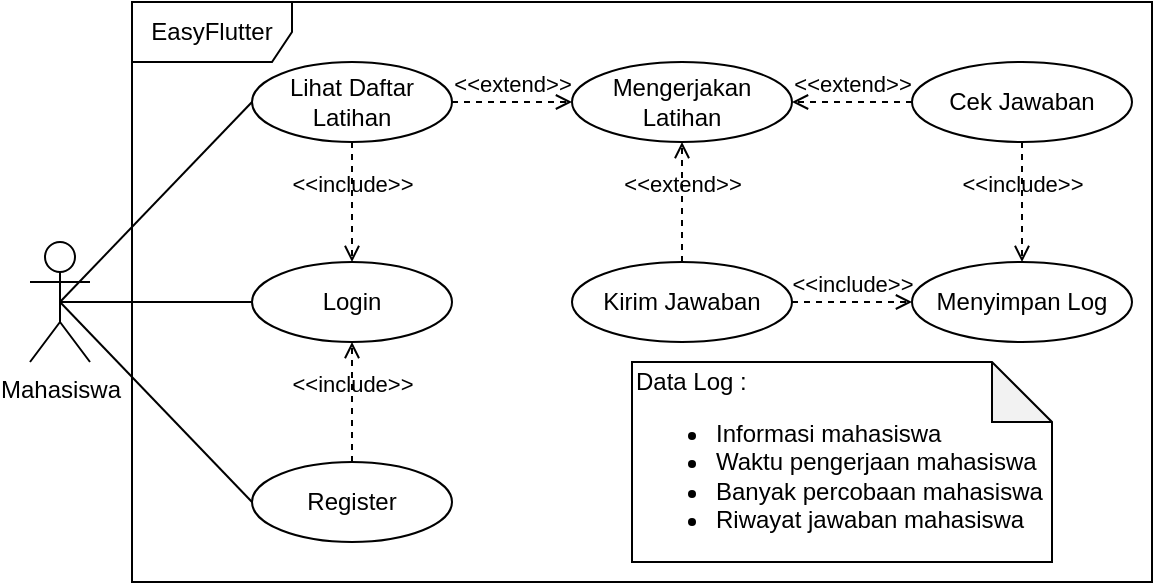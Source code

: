 <mxfile version="17.4.6" type="onedrive" pages="5"><diagram id="eMpJR7vqgDjGvsvNuwWn" name="use-case"><mxGraphModel grid="1" page="1" gridSize="10" guides="1" tooltips="1" connect="1" arrows="1" fold="1" pageScale="1" pageWidth="827" pageHeight="1169" math="0" shadow="0"><root><mxCell id="0"/><mxCell id="1" parent="0"/><mxCell id="1RD-675jcs30CNcvxdpT-27" value="Mahasiswa" style="shape=umlActor;verticalLabelPosition=bottom;verticalAlign=top;html=1;outlineConnect=0;" vertex="1" parent="1"><mxGeometry x="399" y="400" width="30" height="60" as="geometry"/></mxCell><mxCell id="1RD-675jcs30CNcvxdpT-28" value="EasyFlutter" style="shape=umlFrame;whiteSpace=wrap;html=1;width=80;height=30;" vertex="1" parent="1"><mxGeometry x="450" y="280" width="510" height="290" as="geometry"/></mxCell><mxCell id="1RD-675jcs30CNcvxdpT-31" value="Lihat Daftar Latihan" style="ellipse;whiteSpace=wrap;html=1;" vertex="1" parent="1"><mxGeometry x="510" y="310" width="100" height="40" as="geometry"/></mxCell><mxCell id="1RD-675jcs30CNcvxdpT-33" value="Mengerjakan Latihan" style="ellipse;whiteSpace=wrap;html=1;" vertex="1" parent="1"><mxGeometry x="670" y="310" width="110" height="40" as="geometry"/></mxCell><mxCell id="1RD-675jcs30CNcvxdpT-35" value="Login" style="ellipse;whiteSpace=wrap;html=1;" vertex="1" parent="1"><mxGeometry x="510" y="410" width="100" height="40" as="geometry"/></mxCell><mxCell id="1RD-675jcs30CNcvxdpT-36" value="Register" style="ellipse;whiteSpace=wrap;html=1;" vertex="1" parent="1"><mxGeometry x="510" y="510" width="100" height="40" as="geometry"/></mxCell><mxCell id="1RD-675jcs30CNcvxdpT-37" value="Cek Jawaban" style="ellipse;whiteSpace=wrap;html=1;" vertex="1" parent="1"><mxGeometry x="840" y="310" width="110" height="40" as="geometry"/></mxCell><mxCell id="1RD-675jcs30CNcvxdpT-38" value="Kirim Jawaban" style="ellipse;whiteSpace=wrap;html=1;" vertex="1" parent="1"><mxGeometry x="670" y="410" width="110" height="40" as="geometry"/></mxCell><mxCell id="1RD-675jcs30CNcvxdpT-39" value="Menyimpan Log" style="ellipse;whiteSpace=wrap;html=1;" vertex="1" parent="1"><mxGeometry x="840" y="410" width="110" height="40" as="geometry"/></mxCell><mxCell id="1RD-675jcs30CNcvxdpT-40" value="" style="endArrow=none;html=1;rounded=0;exitX=0.5;exitY=0.5;exitDx=0;exitDy=0;exitPerimeter=0;entryX=0;entryY=0.5;entryDx=0;entryDy=0;" edge="1" parent="1" source="1RD-675jcs30CNcvxdpT-27" target="1RD-675jcs30CNcvxdpT-31"><mxGeometry width="50" height="50" relative="1" as="geometry"><mxPoint x="670" y="480" as="sourcePoint"/><mxPoint x="720" y="430" as="targetPoint"/></mxGeometry></mxCell><mxCell id="1RD-675jcs30CNcvxdpT-41" value="" style="endArrow=none;html=1;rounded=0;exitX=0.5;exitY=0.5;exitDx=0;exitDy=0;exitPerimeter=0;entryX=0;entryY=0.5;entryDx=0;entryDy=0;" edge="1" parent="1" source="1RD-675jcs30CNcvxdpT-27" target="1RD-675jcs30CNcvxdpT-36"><mxGeometry width="50" height="50" relative="1" as="geometry"><mxPoint x="670" y="480" as="sourcePoint"/><mxPoint x="720" y="430" as="targetPoint"/></mxGeometry></mxCell><mxCell id="1RD-675jcs30CNcvxdpT-42" value="&amp;lt;&amp;lt;include&amp;gt;&amp;gt;" style="html=1;verticalAlign=bottom;labelBackgroundColor=none;endArrow=open;endFill=0;dashed=1;rounded=0;exitX=0.5;exitY=1;exitDx=0;exitDy=0;entryX=0.5;entryY=0;entryDx=0;entryDy=0;" edge="1" parent="1" source="1RD-675jcs30CNcvxdpT-31" target="1RD-675jcs30CNcvxdpT-35"><mxGeometry width="160" relative="1" as="geometry"><mxPoint x="610" y="460" as="sourcePoint"/><mxPoint x="770" y="460" as="targetPoint"/></mxGeometry></mxCell><mxCell id="1RD-675jcs30CNcvxdpT-43" value="&amp;lt;&amp;lt;include&amp;gt;&amp;gt;" style="html=1;verticalAlign=bottom;labelBackgroundColor=none;endArrow=open;endFill=0;dashed=1;rounded=0;exitX=0.5;exitY=0;exitDx=0;exitDy=0;entryX=0.5;entryY=1;entryDx=0;entryDy=0;" edge="1" parent="1" source="1RD-675jcs30CNcvxdpT-36" target="1RD-675jcs30CNcvxdpT-35"><mxGeometry width="160" relative="1" as="geometry"><mxPoint x="610" y="460" as="sourcePoint"/><mxPoint x="770" y="460" as="targetPoint"/></mxGeometry></mxCell><mxCell id="1RD-675jcs30CNcvxdpT-44" value="&amp;lt;&amp;lt;extend&amp;gt;&amp;gt;" style="html=1;verticalAlign=bottom;labelBackgroundColor=none;endArrow=open;endFill=0;dashed=1;rounded=0;exitX=1;exitY=0.5;exitDx=0;exitDy=0;entryX=0;entryY=0.5;entryDx=0;entryDy=0;" edge="1" parent="1" source="1RD-675jcs30CNcvxdpT-31" target="1RD-675jcs30CNcvxdpT-33"><mxGeometry width="160" relative="1" as="geometry"><mxPoint x="610" y="460" as="sourcePoint"/><mxPoint x="770" y="460" as="targetPoint"/></mxGeometry></mxCell><mxCell id="1RD-675jcs30CNcvxdpT-45" value="&amp;lt;&amp;lt;extend&amp;gt;&amp;gt;" style="html=1;verticalAlign=bottom;labelBackgroundColor=none;endArrow=open;endFill=0;dashed=1;rounded=0;exitX=0.5;exitY=0;exitDx=0;exitDy=0;entryX=0.5;entryY=1;entryDx=0;entryDy=0;" edge="1" parent="1" source="1RD-675jcs30CNcvxdpT-38" target="1RD-675jcs30CNcvxdpT-33"><mxGeometry width="160" relative="1" as="geometry"><mxPoint x="770" y="460" as="sourcePoint"/><mxPoint x="610" y="460" as="targetPoint"/></mxGeometry></mxCell><mxCell id="1RD-675jcs30CNcvxdpT-46" value="&amp;lt;&amp;lt;extend&amp;gt;&amp;gt;" style="html=1;verticalAlign=bottom;labelBackgroundColor=none;endArrow=open;endFill=0;dashed=1;rounded=0;exitX=0;exitY=0.5;exitDx=0;exitDy=0;entryX=1;entryY=0.5;entryDx=0;entryDy=0;" edge="1" parent="1" source="1RD-675jcs30CNcvxdpT-37" target="1RD-675jcs30CNcvxdpT-33"><mxGeometry width="160" relative="1" as="geometry"><mxPoint x="770" y="460" as="sourcePoint"/><mxPoint x="610" y="460" as="targetPoint"/></mxGeometry></mxCell><mxCell id="1RD-675jcs30CNcvxdpT-48" value="&amp;lt;&amp;lt;include&amp;gt;&amp;gt;" style="html=1;verticalAlign=bottom;labelBackgroundColor=none;endArrow=open;endFill=0;dashed=1;rounded=0;exitX=1;exitY=0.5;exitDx=0;exitDy=0;entryX=0;entryY=0.5;entryDx=0;entryDy=0;" edge="1" parent="1" source="1RD-675jcs30CNcvxdpT-38" target="1RD-675jcs30CNcvxdpT-39"><mxGeometry width="160" relative="1" as="geometry"><mxPoint x="610" y="460" as="sourcePoint"/><mxPoint x="770" y="460" as="targetPoint"/></mxGeometry></mxCell><mxCell id="1RD-675jcs30CNcvxdpT-49" value="&amp;lt;&amp;lt;include&amp;gt;&amp;gt;" style="html=1;verticalAlign=bottom;labelBackgroundColor=none;endArrow=open;endFill=0;dashed=1;rounded=0;exitX=0.5;exitY=1;exitDx=0;exitDy=0;entryX=0.5;entryY=0;entryDx=0;entryDy=0;" edge="1" parent="1" source="1RD-675jcs30CNcvxdpT-37" target="1RD-675jcs30CNcvxdpT-39"><mxGeometry width="160" relative="1" as="geometry"><mxPoint x="610" y="460" as="sourcePoint"/><mxPoint x="770" y="460" as="targetPoint"/></mxGeometry></mxCell><mxCell id="1RD-675jcs30CNcvxdpT-50" value="Data Log :&lt;br&gt;&lt;ul&gt;&lt;li&gt;Informasi mahasiswa&lt;/li&gt;&lt;li&gt;Waktu pengerjaan mahasiswa&lt;/li&gt;&lt;li&gt;Banyak percobaan mahasiswa&lt;/li&gt;&lt;li&gt;Riwayat jawaban mahasiswa&lt;/li&gt;&lt;/ul&gt;" style="shape=note;whiteSpace=wrap;html=1;backgroundOutline=1;darkOpacity=0.05;align=left;" vertex="1" parent="1"><mxGeometry x="700" y="460" width="210" height="100" as="geometry"/></mxCell><mxCell id="1RD-675jcs30CNcvxdpT-51" value="" style="endArrow=none;html=1;rounded=0;exitX=0.5;exitY=0.5;exitDx=0;exitDy=0;exitPerimeter=0;" edge="1" parent="1" source="1RD-675jcs30CNcvxdpT-27"><mxGeometry width="50" height="50" relative="1" as="geometry"><mxPoint x="670" y="480" as="sourcePoint"/><mxPoint x="510" y="430" as="targetPoint"/></mxGeometry></mxCell></root></mxGraphModel></diagram><diagram id="8FIE36mXA9Gt5xtNNRtz" name="ad-login"><mxGraphModel grid="1" page="1" gridSize="10" guides="1" tooltips="1" connect="1" arrows="1" fold="1" pageScale="1" pageWidth="827" pageHeight="1169" math="0" shadow="0"><root><mxCell id="0"/><mxCell id="1" parent="0"/><mxCell id="TRvzu6uk-ihY8GJnHMUH-1" value="Mahasiswa" style="swimlane;" vertex="1" parent="1"><mxGeometry x="290" y="140" width="200" height="400" as="geometry"/></mxCell><mxCell id="TRvzu6uk-ihY8GJnHMUH-2" value="" style="ellipse;html=1;shape=startState;fillColor=#000000;strokeColor=#ff0000;" vertex="1" parent="TRvzu6uk-ihY8GJnHMUH-1"><mxGeometry x="85" y="30" width="30" height="30" as="geometry"/></mxCell><mxCell id="TRvzu6uk-ihY8GJnHMUH-3" value="" style="edgeStyle=orthogonalEdgeStyle;html=1;verticalAlign=bottom;endArrow=open;endSize=8;strokeColor=#ff0000;rounded=0;" edge="1" parent="TRvzu6uk-ihY8GJnHMUH-1" source="TRvzu6uk-ihY8GJnHMUH-2"><mxGeometry relative="1" as="geometry"><mxPoint x="100" y="90" as="targetPoint"/><Array as="points"><mxPoint x="100" y="70"/><mxPoint x="100" y="70"/></Array></mxGeometry></mxCell><mxCell id="TRvzu6uk-ihY8GJnHMUH-4" value="Mengakses halaman login pada aplikasi" style="rounded=1;whiteSpace=wrap;html=1;" vertex="1" parent="TRvzu6uk-ihY8GJnHMUH-1"><mxGeometry x="33.75" y="90" width="132.5" height="30" as="geometry"/></mxCell><mxCell id="TRvzu6uk-ihY8GJnHMUH-5" value="&lt;i&gt;Input data login&lt;/i&gt;" style="shape=parallelogram;html=1;strokeWidth=1;perimeter=parallelogramPerimeter;whiteSpace=wrap;rounded=1;arcSize=12;size=0.23;" vertex="1" parent="TRvzu6uk-ihY8GJnHMUH-1"><mxGeometry x="30" y="150" width="120" height="30" as="geometry"/></mxCell><mxCell id="TRvzu6uk-ihY8GJnHMUH-6" value="Sistem" style="swimlane;" vertex="1" parent="1"><mxGeometry x="490" y="140" width="200" height="400" as="geometry"/></mxCell><mxCell id="TRvzu6uk-ihY8GJnHMUH-7" value="Menampilkan &lt;i&gt;form &lt;/i&gt;login" style="rounded=1;whiteSpace=wrap;html=1;" vertex="1" parent="TRvzu6uk-ihY8GJnHMUH-6"><mxGeometry x="40" y="87.5" width="120" height="35" as="geometry"/></mxCell><mxCell id="TRvzu6uk-ihY8GJnHMUH-8" value="Menerima data login" style="rounded=1;whiteSpace=wrap;html=1;strokeWidth=1;" vertex="1" parent="TRvzu6uk-ihY8GJnHMUH-6"><mxGeometry x="40" y="150" width="120" height="30" as="geometry"/></mxCell><mxCell id="TRvzu6uk-ihY8GJnHMUH-9" style="edgeStyle=orthogonalEdgeStyle;rounded=0;orthogonalLoop=1;jettySize=auto;html=1;" edge="1" parent="TRvzu6uk-ihY8GJnHMUH-6" source="TRvzu6uk-ihY8GJnHMUH-11" target="TRvzu6uk-ihY8GJnHMUH-13"><mxGeometry relative="1" as="geometry"/></mxCell><mxCell id="TRvzu6uk-ihY8GJnHMUH-10" style="edgeStyle=orthogonalEdgeStyle;rounded=0;orthogonalLoop=1;jettySize=auto;html=1;entryX=0;entryY=0.5;entryDx=0;entryDy=0;" edge="1" parent="TRvzu6uk-ihY8GJnHMUH-6" source="TRvzu6uk-ihY8GJnHMUH-11" target="TRvzu6uk-ihY8GJnHMUH-14"><mxGeometry relative="1" as="geometry"><Array as="points"><mxPoint x="20" y="235"/><mxPoint x="20" y="375"/></Array></mxGeometry></mxCell><mxCell id="TRvzu6uk-ihY8GJnHMUH-11" value="Validasi" style="strokeWidth=1;html=1;shape=mxgraph.flowchart.decision;whiteSpace=wrap;" vertex="1" parent="TRvzu6uk-ihY8GJnHMUH-6"><mxGeometry x="60" y="210" width="80" height="50" as="geometry"/></mxCell><mxCell id="TRvzu6uk-ihY8GJnHMUH-12" style="edgeStyle=orthogonalEdgeStyle;rounded=0;orthogonalLoop=1;jettySize=auto;html=1;entryX=0.5;entryY=0;entryDx=0;entryDy=0;" edge="1" parent="TRvzu6uk-ihY8GJnHMUH-6" source="TRvzu6uk-ihY8GJnHMUH-13" target="TRvzu6uk-ihY8GJnHMUH-14"><mxGeometry relative="1" as="geometry"/></mxCell><mxCell id="TRvzu6uk-ihY8GJnHMUH-13" value="Menampilkan halaman utama mahasiswa" style="rounded=1;whiteSpace=wrap;html=1;strokeWidth=1;" vertex="1" parent="TRvzu6uk-ihY8GJnHMUH-6"><mxGeometry x="35" y="290" width="130" height="40" as="geometry"/></mxCell><mxCell id="TRvzu6uk-ihY8GJnHMUH-14" value="" style="ellipse;html=1;shape=endState;fillColor=#000000;strokeColor=#ff0000;" vertex="1" parent="TRvzu6uk-ihY8GJnHMUH-6"><mxGeometry x="85" y="360" width="30" height="30" as="geometry"/></mxCell><mxCell id="TRvzu6uk-ihY8GJnHMUH-15" value="Database" style="swimlane;" vertex="1" parent="1"><mxGeometry x="690" y="140" width="200" height="400" as="geometry"/></mxCell><mxCell id="TRvzu6uk-ihY8GJnHMUH-16" value="Mengambil data &lt;i&gt;user &lt;/i&gt;dari database" style="rounded=1;whiteSpace=wrap;html=1;strokeWidth=1;" vertex="1" parent="TRvzu6uk-ihY8GJnHMUH-15"><mxGeometry x="40" y="145" width="120" height="40" as="geometry"/></mxCell><mxCell id="TRvzu6uk-ihY8GJnHMUH-17" style="edgeStyle=orthogonalEdgeStyle;rounded=0;orthogonalLoop=1;jettySize=auto;html=1;entryX=0;entryY=0.5;entryDx=0;entryDy=0;" edge="1" parent="1" source="TRvzu6uk-ihY8GJnHMUH-4" target="TRvzu6uk-ihY8GJnHMUH-7"><mxGeometry relative="1" as="geometry"/></mxCell><mxCell id="TRvzu6uk-ihY8GJnHMUH-18" style="edgeStyle=orthogonalEdgeStyle;rounded=0;orthogonalLoop=1;jettySize=auto;html=1;entryX=0.5;entryY=0;entryDx=0;entryDy=0;" edge="1" parent="1" source="TRvzu6uk-ihY8GJnHMUH-7" target="TRvzu6uk-ihY8GJnHMUH-5"><mxGeometry relative="1" as="geometry"><Array as="points"><mxPoint x="590" y="270"/><mxPoint x="380" y="270"/></Array></mxGeometry></mxCell><mxCell id="TRvzu6uk-ihY8GJnHMUH-19" style="edgeStyle=orthogonalEdgeStyle;rounded=0;orthogonalLoop=1;jettySize=auto;html=1;" edge="1" parent="1" source="TRvzu6uk-ihY8GJnHMUH-5" target="TRvzu6uk-ihY8GJnHMUH-8"><mxGeometry relative="1" as="geometry"/></mxCell><mxCell id="TRvzu6uk-ihY8GJnHMUH-20" style="edgeStyle=orthogonalEdgeStyle;rounded=0;orthogonalLoop=1;jettySize=auto;html=1;" edge="1" parent="1" source="TRvzu6uk-ihY8GJnHMUH-8" target="TRvzu6uk-ihY8GJnHMUH-16"><mxGeometry relative="1" as="geometry"/></mxCell><mxCell id="TRvzu6uk-ihY8GJnHMUH-21" style="edgeStyle=orthogonalEdgeStyle;rounded=0;orthogonalLoop=1;jettySize=auto;html=1;entryX=1;entryY=0.5;entryDx=0;entryDy=0;entryPerimeter=0;" edge="1" parent="1" source="TRvzu6uk-ihY8GJnHMUH-16" target="TRvzu6uk-ihY8GJnHMUH-11"><mxGeometry relative="1" as="geometry"><Array as="points"><mxPoint x="790" y="375"/></Array></mxGeometry></mxCell><mxCell id="TRvzu6uk-ihY8GJnHMUH-22" value="T" style="text;html=1;align=center;verticalAlign=middle;resizable=0;points=[];autosize=1;strokeColor=none;fillColor=none;" vertex="1" parent="1"><mxGeometry x="590" y="400" width="20" height="20" as="geometry"/></mxCell><mxCell id="TRvzu6uk-ihY8GJnHMUH-23" value="F" style="text;html=1;align=center;verticalAlign=middle;resizable=0;points=[];autosize=1;strokeColor=none;fillColor=none;" vertex="1" parent="1"><mxGeometry x="520" y="350" width="20" height="20" as="geometry"/></mxCell></root></mxGraphModel></diagram><diagram id="g78QHwcWdYmPYggilPRV" name="ad-register"><mxGraphModel grid="1" page="1" gridSize="10" guides="1" tooltips="1" connect="1" arrows="1" fold="1" pageScale="1" pageWidth="827" pageHeight="1169" math="0" shadow="0"><root><mxCell id="0"/><mxCell id="1" parent="0"/><mxCell id="alSTSL-zs-5y07GXbngg-1" value="Mahasiswa" style="swimlane;" vertex="1" parent="1"><mxGeometry x="290" y="140" width="200" height="340" as="geometry"/></mxCell><mxCell id="alSTSL-zs-5y07GXbngg-2" value="" style="ellipse;html=1;shape=startState;fillColor=#000000;strokeColor=#ff0000;" vertex="1" parent="alSTSL-zs-5y07GXbngg-1"><mxGeometry x="85" y="30" width="30" height="30" as="geometry"/></mxCell><mxCell id="alSTSL-zs-5y07GXbngg-3" value="" style="edgeStyle=orthogonalEdgeStyle;html=1;verticalAlign=bottom;endArrow=open;endSize=8;strokeColor=#ff0000;rounded=0;" edge="1" parent="alSTSL-zs-5y07GXbngg-1" source="alSTSL-zs-5y07GXbngg-2"><mxGeometry relative="1" as="geometry"><mxPoint x="100" y="90" as="targetPoint"/><Array as="points"><mxPoint x="100" y="70"/><mxPoint x="100" y="70"/></Array></mxGeometry></mxCell><mxCell id="alSTSL-zs-5y07GXbngg-4" value="Mengakses halaman register pada aplikasi" style="rounded=1;whiteSpace=wrap;html=1;" vertex="1" parent="alSTSL-zs-5y07GXbngg-1"><mxGeometry x="33.75" y="90" width="132.5" height="30" as="geometry"/></mxCell><mxCell id="alSTSL-zs-5y07GXbngg-5" value="&lt;i&gt;Input data &lt;/i&gt;mahasiswa" style="shape=parallelogram;html=1;strokeWidth=1;perimeter=parallelogramPerimeter;whiteSpace=wrap;rounded=1;arcSize=12;size=0.23;" vertex="1" parent="alSTSL-zs-5y07GXbngg-1"><mxGeometry x="35" y="150" width="110" height="30" as="geometry"/></mxCell><mxCell id="alSTSL-zs-5y07GXbngg-6" value="Sistem" style="swimlane;" vertex="1" parent="1"><mxGeometry x="490" y="140" width="200" height="340" as="geometry"/></mxCell><mxCell id="alSTSL-zs-5y07GXbngg-7" value="Menampilkan &lt;i&gt;form &lt;/i&gt;register" style="rounded=1;whiteSpace=wrap;html=1;" vertex="1" parent="alSTSL-zs-5y07GXbngg-6"><mxGeometry x="40" y="87.5" width="120" height="35" as="geometry"/></mxCell><mxCell id="alSTSL-zs-5y07GXbngg-8" value="Menerima data mahasiswa" style="rounded=1;whiteSpace=wrap;html=1;strokeWidth=1;" vertex="1" parent="alSTSL-zs-5y07GXbngg-6"><mxGeometry x="40" y="145" width="120" height="40" as="geometry"/></mxCell><mxCell id="alSTSL-zs-5y07GXbngg-9" style="edgeStyle=orthogonalEdgeStyle;rounded=0;orthogonalLoop=1;jettySize=auto;html=1;" edge="1" parent="alSTSL-zs-5y07GXbngg-6"><mxGeometry relative="1" as="geometry"><mxPoint x="100.0" y="260" as="sourcePoint"/></mxGeometry></mxCell><mxCell id="alSTSL-zs-5y07GXbngg-12" style="edgeStyle=orthogonalEdgeStyle;rounded=0;orthogonalLoop=1;jettySize=auto;html=1;entryX=0.5;entryY=0;entryDx=0;entryDy=0;" edge="1" parent="alSTSL-zs-5y07GXbngg-6"><mxGeometry relative="1" as="geometry"><mxPoint x="100.0" y="330" as="sourcePoint"/></mxGeometry></mxCell><mxCell id="alSTSL-zs-5y07GXbngg-35" style="edgeStyle=orthogonalEdgeStyle;rounded=0;orthogonalLoop=1;jettySize=auto;html=1;entryX=0.5;entryY=0;entryDx=0;entryDy=0;" edge="1" parent="alSTSL-zs-5y07GXbngg-6" source="alSTSL-zs-5y07GXbngg-32" target="alSTSL-zs-5y07GXbngg-34"><mxGeometry relative="1" as="geometry"/></mxCell><mxCell id="alSTSL-zs-5y07GXbngg-32" value="Data mahasiswa berhasil disimpan" style="rounded=1;whiteSpace=wrap;html=1;strokeWidth=1;" vertex="1" parent="alSTSL-zs-5y07GXbngg-6"><mxGeometry x="40" y="230" width="120" height="40" as="geometry"/></mxCell><mxCell id="alSTSL-zs-5y07GXbngg-34" value="" style="ellipse;html=1;shape=endState;fillColor=#000000;strokeColor=#ff0000;" vertex="1" parent="alSTSL-zs-5y07GXbngg-6"><mxGeometry x="85" y="300" width="30" height="30" as="geometry"/></mxCell><mxCell id="alSTSL-zs-5y07GXbngg-15" value="Database" style="swimlane;" vertex="1" parent="1"><mxGeometry x="690" y="140" width="200" height="340" as="geometry"/></mxCell><mxCell id="alSTSL-zs-5y07GXbngg-28" style="edgeStyle=orthogonalEdgeStyle;rounded=0;orthogonalLoop=1;jettySize=auto;html=1;entryX=0.5;entryY=0;entryDx=0;entryDy=0;" edge="1" parent="alSTSL-zs-5y07GXbngg-15" source="alSTSL-zs-5y07GXbngg-26" target="alSTSL-zs-5y07GXbngg-27"><mxGeometry relative="1" as="geometry"/></mxCell><mxCell id="alSTSL-zs-5y07GXbngg-26" value="Validasi duplikasi" style="strokeWidth=1;html=1;shape=mxgraph.flowchart.decision;whiteSpace=wrap;" vertex="1" parent="alSTSL-zs-5y07GXbngg-15"><mxGeometry x="57.5" y="130" width="85" height="70" as="geometry"/></mxCell><mxCell id="alSTSL-zs-5y07GXbngg-27" value="Menyimpan data mahasiwa ke database" style="rounded=1;whiteSpace=wrap;html=1;strokeWidth=1;" vertex="1" parent="alSTSL-zs-5y07GXbngg-15"><mxGeometry x="35" y="230" width="130" height="40" as="geometry"/></mxCell><mxCell id="alSTSL-zs-5y07GXbngg-17" style="edgeStyle=orthogonalEdgeStyle;rounded=0;orthogonalLoop=1;jettySize=auto;html=1;entryX=0;entryY=0.5;entryDx=0;entryDy=0;" edge="1" parent="1" source="alSTSL-zs-5y07GXbngg-4" target="alSTSL-zs-5y07GXbngg-7"><mxGeometry relative="1" as="geometry"/></mxCell><mxCell id="alSTSL-zs-5y07GXbngg-18" style="edgeStyle=orthogonalEdgeStyle;rounded=0;orthogonalLoop=1;jettySize=auto;html=1;entryX=0.5;entryY=0;entryDx=0;entryDy=0;" edge="1" parent="1" source="alSTSL-zs-5y07GXbngg-7" target="alSTSL-zs-5y07GXbngg-5"><mxGeometry relative="1" as="geometry"><Array as="points"><mxPoint x="590" y="270"/><mxPoint x="380" y="270"/></Array></mxGeometry></mxCell><mxCell id="alSTSL-zs-5y07GXbngg-19" style="edgeStyle=orthogonalEdgeStyle;rounded=0;orthogonalLoop=1;jettySize=auto;html=1;" edge="1" parent="1" source="alSTSL-zs-5y07GXbngg-5" target="alSTSL-zs-5y07GXbngg-8"><mxGeometry relative="1" as="geometry"/></mxCell><mxCell id="alSTSL-zs-5y07GXbngg-25" style="edgeStyle=orthogonalEdgeStyle;rounded=0;orthogonalLoop=1;jettySize=auto;html=1;entryX=0;entryY=0.5;entryDx=0;entryDy=0;entryPerimeter=0;" edge="1" parent="1" source="alSTSL-zs-5y07GXbngg-8" target="alSTSL-zs-5y07GXbngg-26"><mxGeometry relative="1" as="geometry"><mxPoint x="740" y="305.5" as="targetPoint"/></mxGeometry></mxCell><mxCell id="alSTSL-zs-5y07GXbngg-29" value="T" style="text;html=1;align=center;verticalAlign=middle;resizable=0;points=[];autosize=1;strokeColor=none;fillColor=none;" vertex="1" parent="1"><mxGeometry x="790" y="340" width="20" height="20" as="geometry"/></mxCell><mxCell id="alSTSL-zs-5y07GXbngg-30" value="F" style="text;html=1;align=center;verticalAlign=middle;resizable=0;points=[];autosize=1;strokeColor=none;fillColor=none;" vertex="1" parent="1"><mxGeometry x="840" y="280" width="20" height="20" as="geometry"/></mxCell><mxCell id="alSTSL-zs-5y07GXbngg-31" style="edgeStyle=orthogonalEdgeStyle;rounded=0;orthogonalLoop=1;jettySize=auto;html=1;entryX=1;entryY=0.5;entryDx=0;entryDy=0;" edge="1" parent="1" source="alSTSL-zs-5y07GXbngg-26" target="alSTSL-zs-5y07GXbngg-34"><mxGeometry relative="1" as="geometry"><mxPoint x="880" y="305" as="targetPoint"/><Array as="points"><mxPoint x="870" y="305"/><mxPoint x="870" y="455"/></Array></mxGeometry></mxCell><mxCell id="alSTSL-zs-5y07GXbngg-33" style="edgeStyle=orthogonalEdgeStyle;rounded=0;orthogonalLoop=1;jettySize=auto;html=1;entryX=1;entryY=0.5;entryDx=0;entryDy=0;" edge="1" parent="1" source="alSTSL-zs-5y07GXbngg-27" target="alSTSL-zs-5y07GXbngg-32"><mxGeometry relative="1" as="geometry"/></mxCell></root></mxGraphModel></diagram><diagram id="MHC2NrNLxDkZhMOK7Ll6" name="ad-melihat-daftar-latihan-soal"><mxGraphModel grid="1" page="1" gridSize="10" guides="1" tooltips="1" connect="1" arrows="1" fold="1" pageScale="1" pageWidth="827" pageHeight="1169" math="0" shadow="0"><root><mxCell id="0"/><mxCell id="1" parent="0"/><mxCell id="oNYpkSO5x7NP6f-fSfyT-1" value="Mahasiswa" style="swimlane;" vertex="1" parent="1"><mxGeometry x="290" y="140" width="200" height="360" as="geometry"/></mxCell><mxCell id="oNYpkSO5x7NP6f-fSfyT-2" value="" style="ellipse;html=1;shape=startState;fillColor=#000000;strokeColor=#ff0000;" vertex="1" parent="oNYpkSO5x7NP6f-fSfyT-1"><mxGeometry x="85" y="30" width="30" height="30" as="geometry"/></mxCell><mxCell id="oNYpkSO5x7NP6f-fSfyT-3" value="" style="edgeStyle=orthogonalEdgeStyle;html=1;verticalAlign=bottom;endArrow=open;endSize=8;strokeColor=#ff0000;rounded=0;" edge="1" parent="oNYpkSO5x7NP6f-fSfyT-1" source="oNYpkSO5x7NP6f-fSfyT-2"><mxGeometry relative="1" as="geometry"><mxPoint x="100" y="90" as="targetPoint"/><Array as="points"><mxPoint x="100" y="70"/><mxPoint x="100" y="70"/></Array></mxGeometry></mxCell><mxCell id="oNYpkSO5x7NP6f-fSfyT-25" value="Lihat Daftar Latihan" style="rounded=1;whiteSpace=wrap;html=1;strokeWidth=1;" vertex="1" parent="oNYpkSO5x7NP6f-fSfyT-1"><mxGeometry x="40" y="160" width="120" height="40" as="geometry"/></mxCell><mxCell id="oNYpkSO5x7NP6f-fSfyT-6" value="Sistem" style="swimlane;" vertex="1" parent="1"><mxGeometry x="490" y="140" width="200" height="360" as="geometry"/></mxCell><mxCell id="oNYpkSO5x7NP6f-fSfyT-9" style="edgeStyle=orthogonalEdgeStyle;rounded=0;orthogonalLoop=1;jettySize=auto;html=1;" edge="1" parent="oNYpkSO5x7NP6f-fSfyT-6"><mxGeometry relative="1" as="geometry"><mxPoint x="100" y="260" as="sourcePoint"/></mxGeometry></mxCell><mxCell id="oNYpkSO5x7NP6f-fSfyT-10" style="edgeStyle=orthogonalEdgeStyle;rounded=0;orthogonalLoop=1;jettySize=auto;html=1;entryX=0;entryY=0.5;entryDx=0;entryDy=0;" edge="1" parent="oNYpkSO5x7NP6f-fSfyT-6"><mxGeometry relative="1" as="geometry"><Array as="points"><mxPoint x="20" y="235"/><mxPoint x="20" y="375"/></Array><mxPoint x="60" y="235" as="sourcePoint"/></mxGeometry></mxCell><mxCell id="oNYpkSO5x7NP6f-fSfyT-12" style="edgeStyle=orthogonalEdgeStyle;rounded=0;orthogonalLoop=1;jettySize=auto;html=1;entryX=0.5;entryY=0;entryDx=0;entryDy=0;" edge="1" parent="oNYpkSO5x7NP6f-fSfyT-6"><mxGeometry relative="1" as="geometry"><mxPoint x="100" y="330" as="sourcePoint"/></mxGeometry></mxCell><mxCell id="oNYpkSO5x7NP6f-fSfyT-27" value="Request data latihan soal" style="rounded=1;whiteSpace=wrap;html=1;strokeWidth=1;" vertex="1" parent="oNYpkSO5x7NP6f-fSfyT-6"><mxGeometry x="40" y="160" width="120" height="40" as="geometry"/></mxCell><mxCell id="oNYpkSO5x7NP6f-fSfyT-34" style="edgeStyle=orthogonalEdgeStyle;rounded=0;orthogonalLoop=1;jettySize=auto;html=1;entryX=0.5;entryY=0;entryDx=0;entryDy=0;" edge="1" parent="oNYpkSO5x7NP6f-fSfyT-6" source="oNYpkSO5x7NP6f-fSfyT-29" target="oNYpkSO5x7NP6f-fSfyT-33"><mxGeometry relative="1" as="geometry"/></mxCell><mxCell id="oNYpkSO5x7NP6f-fSfyT-29" value="Menampilkan halaman daftar latihan soal" style="rounded=1;whiteSpace=wrap;html=1;strokeWidth=1;" vertex="1" parent="oNYpkSO5x7NP6f-fSfyT-6"><mxGeometry x="30" y="240" width="140" height="40" as="geometry"/></mxCell><mxCell id="oNYpkSO5x7NP6f-fSfyT-33" value="" style="ellipse;html=1;shape=endState;fillColor=#000000;strokeColor=#ff0000;" vertex="1" parent="oNYpkSO5x7NP6f-fSfyT-6"><mxGeometry x="85" y="310" width="30" height="30" as="geometry"/></mxCell><mxCell id="oNYpkSO5x7NP6f-fSfyT-15" value="Database" style="swimlane;" vertex="1" parent="1"><mxGeometry x="690" y="140" width="200" height="360" as="geometry"/></mxCell><mxCell id="oNYpkSO5x7NP6f-fSfyT-28" value="Mengambil data latihan soal" style="rounded=1;whiteSpace=wrap;html=1;strokeWidth=1;" vertex="1" parent="oNYpkSO5x7NP6f-fSfyT-15"><mxGeometry x="40" y="160" width="120" height="40" as="geometry"/></mxCell><mxCell id="oNYpkSO5x7NP6f-fSfyT-18" style="edgeStyle=orthogonalEdgeStyle;rounded=0;orthogonalLoop=1;jettySize=auto;html=1;entryX=0.5;entryY=0;entryDx=0;entryDy=0;" edge="1" parent="1"><mxGeometry relative="1" as="geometry"><Array as="points"><mxPoint x="590" y="270"/><mxPoint x="380" y="270"/></Array><mxPoint x="590" y="262.5" as="sourcePoint"/></mxGeometry></mxCell><mxCell id="oNYpkSO5x7NP6f-fSfyT-19" style="edgeStyle=orthogonalEdgeStyle;rounded=0;orthogonalLoop=1;jettySize=auto;html=1;" edge="1" parent="1"><mxGeometry relative="1" as="geometry"><mxPoint x="426.2" y="305" as="sourcePoint"/></mxGeometry></mxCell><mxCell id="oNYpkSO5x7NP6f-fSfyT-20" style="edgeStyle=orthogonalEdgeStyle;rounded=0;orthogonalLoop=1;jettySize=auto;html=1;" edge="1" parent="1"><mxGeometry relative="1" as="geometry"><mxPoint x="650" y="305" as="sourcePoint"/></mxGeometry></mxCell><mxCell id="oNYpkSO5x7NP6f-fSfyT-21" style="edgeStyle=orthogonalEdgeStyle;rounded=0;orthogonalLoop=1;jettySize=auto;html=1;entryX=1;entryY=0.5;entryDx=0;entryDy=0;entryPerimeter=0;" edge="1" parent="1"><mxGeometry relative="1" as="geometry"><Array as="points"><mxPoint x="790" y="375"/></Array><mxPoint x="790" y="325" as="sourcePoint"/></mxGeometry></mxCell><mxCell id="oNYpkSO5x7NP6f-fSfyT-26" style="edgeStyle=orthogonalEdgeStyle;rounded=0;orthogonalLoop=1;jettySize=auto;html=1;entryX=0.5;entryY=0;entryDx=0;entryDy=0;" edge="1" parent="1" source="oNYpkSO5x7NP6f-fSfyT-24" target="oNYpkSO5x7NP6f-fSfyT-25"><mxGeometry relative="1" as="geometry"/></mxCell><mxCell id="oNYpkSO5x7NP6f-fSfyT-24" value="Mengakses halaman utama mahasiswa" style="rounded=1;whiteSpace=wrap;html=1;" vertex="1" parent="1"><mxGeometry x="330" y="230" width="120" height="40" as="geometry"/></mxCell><mxCell id="oNYpkSO5x7NP6f-fSfyT-30" style="edgeStyle=orthogonalEdgeStyle;rounded=0;orthogonalLoop=1;jettySize=auto;html=1;entryX=0;entryY=0.5;entryDx=0;entryDy=0;" edge="1" parent="1" source="oNYpkSO5x7NP6f-fSfyT-25" target="oNYpkSO5x7NP6f-fSfyT-27"><mxGeometry relative="1" as="geometry"/></mxCell><mxCell id="oNYpkSO5x7NP6f-fSfyT-31" style="edgeStyle=orthogonalEdgeStyle;rounded=0;orthogonalLoop=1;jettySize=auto;html=1;entryX=0;entryY=0.5;entryDx=0;entryDy=0;" edge="1" parent="1" source="oNYpkSO5x7NP6f-fSfyT-27" target="oNYpkSO5x7NP6f-fSfyT-28"><mxGeometry relative="1" as="geometry"/></mxCell><mxCell id="oNYpkSO5x7NP6f-fSfyT-32" style="edgeStyle=orthogonalEdgeStyle;rounded=0;orthogonalLoop=1;jettySize=auto;html=1;entryX=1;entryY=0.5;entryDx=0;entryDy=0;" edge="1" parent="1" source="oNYpkSO5x7NP6f-fSfyT-28" target="oNYpkSO5x7NP6f-fSfyT-29"><mxGeometry relative="1" as="geometry"><Array as="points"><mxPoint x="790" y="400"/></Array></mxGeometry></mxCell></root></mxGraphModel></diagram><diagram id="cAXLKsMT00E9wj4qZeGT" name="ad-mengerjakan-soal"><mxGraphModel grid="1" page="1" gridSize="10" guides="1" tooltips="1" connect="1" arrows="1" fold="1" pageScale="1" pageWidth="827" pageHeight="1169" math="0" shadow="0"><root><mxCell id="0"/><mxCell id="1" parent="0"/><mxCell id="AkmpSOYHXy7aSw-7ATkY-1" value="Mahasiswa" style="swimlane;" vertex="1" parent="1"><mxGeometry x="290" y="140" width="200" height="820" as="geometry"/></mxCell><mxCell id="AkmpSOYHXy7aSw-7ATkY-2" value="" style="ellipse;html=1;shape=startState;fillColor=#000000;strokeColor=#ff0000;" vertex="1" parent="AkmpSOYHXy7aSw-7ATkY-1"><mxGeometry x="85" y="30" width="30" height="30" as="geometry"/></mxCell><mxCell id="AkmpSOYHXy7aSw-7ATkY-3" value="" style="edgeStyle=orthogonalEdgeStyle;html=1;verticalAlign=bottom;endArrow=open;endSize=8;strokeColor=#ff0000;rounded=0;" edge="1" parent="AkmpSOYHXy7aSw-7ATkY-1" source="AkmpSOYHXy7aSw-7ATkY-2"><mxGeometry relative="1" as="geometry"><mxPoint x="100" y="90" as="targetPoint"/><Array as="points"><mxPoint x="100" y="70"/><mxPoint x="100" y="70"/></Array></mxGeometry></mxCell><mxCell id="AkmpSOYHXy7aSw-7ATkY-4" value="Lihat Daftar Latihan" style="rounded=1;whiteSpace=wrap;html=1;strokeWidth=1;" vertex="1" parent="AkmpSOYHXy7aSw-7ATkY-1"><mxGeometry x="40" y="160" width="120" height="40" as="geometry"/></mxCell><mxCell id="AkmpSOYHXy7aSw-7ATkY-20" value="Memilih salah satu latihan soal" style="rounded=1;whiteSpace=wrap;html=1;strokeWidth=1;" vertex="1" parent="AkmpSOYHXy7aSw-7ATkY-1"><mxGeometry x="35" y="240" width="130" height="40" as="geometry"/></mxCell><mxCell id="AkmpSOYHXy7aSw-7ATkY-34" style="edgeStyle=orthogonalEdgeStyle;rounded=0;orthogonalLoop=1;jettySize=auto;html=1;entryX=0.5;entryY=0;entryDx=0;entryDy=0;" edge="1" parent="AkmpSOYHXy7aSw-7ATkY-1" source="AkmpSOYHXy7aSw-7ATkY-29" target="AkmpSOYHXy7aSw-7ATkY-31"><mxGeometry relative="1" as="geometry"/></mxCell><mxCell id="AkmpSOYHXy7aSw-7ATkY-29" value="Mengerjakan soal" style="rounded=1;whiteSpace=wrap;html=1;strokeWidth=1;" vertex="1" parent="AkmpSOYHXy7aSw-7ATkY-1"><mxGeometry x="35" y="380" width="130" height="40" as="geometry"/></mxCell><mxCell id="fRmR2H0AWSaBgttpvLXV-4" style="edgeStyle=orthogonalEdgeStyle;rounded=0;orthogonalLoop=1;jettySize=auto;html=1;entryX=0.5;entryY=0;entryDx=0;entryDy=0;entryPerimeter=0;" edge="1" parent="AkmpSOYHXy7aSw-7ATkY-1" source="AkmpSOYHXy7aSw-7ATkY-31" target="fRmR2H0AWSaBgttpvLXV-2"><mxGeometry relative="1" as="geometry"/></mxCell><mxCell id="AkmpSOYHXy7aSw-7ATkY-31" value="Cek jawaban" style="rounded=1;whiteSpace=wrap;html=1;strokeWidth=1;" vertex="1" parent="AkmpSOYHXy7aSw-7ATkY-1"><mxGeometry x="35" y="450" width="130" height="40" as="geometry"/></mxCell><mxCell id="fRmR2H0AWSaBgttpvLXV-6" style="edgeStyle=orthogonalEdgeStyle;rounded=0;orthogonalLoop=1;jettySize=auto;html=1;entryX=1;entryY=0.5;entryDx=0;entryDy=0;" edge="1" parent="AkmpSOYHXy7aSw-7ATkY-1" source="fRmR2H0AWSaBgttpvLXV-2" target="AkmpSOYHXy7aSw-7ATkY-29"><mxGeometry relative="1" as="geometry"><Array as="points"><mxPoint x="185" y="555"/><mxPoint x="185" y="400"/></Array></mxGeometry></mxCell><mxCell id="fRmR2H0AWSaBgttpvLXV-9" style="edgeStyle=orthogonalEdgeStyle;rounded=0;orthogonalLoop=1;jettySize=auto;html=1;entryX=0.5;entryY=0;entryDx=0;entryDy=0;" edge="1" parent="AkmpSOYHXy7aSw-7ATkY-1" source="fRmR2H0AWSaBgttpvLXV-2" target="fRmR2H0AWSaBgttpvLXV-8"><mxGeometry relative="1" as="geometry"/></mxCell><mxCell id="fRmR2H0AWSaBgttpvLXV-2" value="Benar ?" style="strokeWidth=1;html=1;shape=mxgraph.flowchart.decision;whiteSpace=wrap;" vertex="1" parent="AkmpSOYHXy7aSw-7ATkY-1"><mxGeometry x="57.5" y="520" width="85" height="70" as="geometry"/></mxCell><mxCell id="fRmR2H0AWSaBgttpvLXV-8" value="Kirim jawaban" style="rounded=1;whiteSpace=wrap;html=1;strokeWidth=1;" vertex="1" parent="AkmpSOYHXy7aSw-7ATkY-1"><mxGeometry x="35" y="620" width="130" height="40" as="geometry"/></mxCell><mxCell id="fRmR2H0AWSaBgttpvLXV-10" value="T" style="text;html=1;align=center;verticalAlign=middle;resizable=0;points=[];autosize=1;strokeColor=none;fillColor=none;" vertex="1" parent="AkmpSOYHXy7aSw-7ATkY-1"><mxGeometry x="104" y="590" width="20" height="20" as="geometry"/></mxCell><mxCell id="AkmpSOYHXy7aSw-7ATkY-5" value="Sistem" style="swimlane;" vertex="1" parent="1"><mxGeometry x="490" y="140" width="200" height="820" as="geometry"/></mxCell><mxCell id="AkmpSOYHXy7aSw-7ATkY-6" style="edgeStyle=orthogonalEdgeStyle;rounded=0;orthogonalLoop=1;jettySize=auto;html=1;" edge="1" parent="AkmpSOYHXy7aSw-7ATkY-5"><mxGeometry relative="1" as="geometry"><mxPoint x="100" y="260" as="sourcePoint"/></mxGeometry></mxCell><mxCell id="AkmpSOYHXy7aSw-7ATkY-7" style="edgeStyle=orthogonalEdgeStyle;rounded=0;orthogonalLoop=1;jettySize=auto;html=1;entryX=0;entryY=0.5;entryDx=0;entryDy=0;" edge="1" parent="AkmpSOYHXy7aSw-7ATkY-5"><mxGeometry relative="1" as="geometry"><Array as="points"><mxPoint x="20" y="235"/><mxPoint x="20" y="375"/></Array><mxPoint x="60" y="235" as="sourcePoint"/></mxGeometry></mxCell><mxCell id="AkmpSOYHXy7aSw-7ATkY-8" style="edgeStyle=orthogonalEdgeStyle;rounded=0;orthogonalLoop=1;jettySize=auto;html=1;entryX=0.5;entryY=0;entryDx=0;entryDy=0;" edge="1" parent="AkmpSOYHXy7aSw-7ATkY-5"><mxGeometry relative="1" as="geometry"><mxPoint x="100" y="330" as="sourcePoint"/></mxGeometry></mxCell><mxCell id="AkmpSOYHXy7aSw-7ATkY-9" value="Request data daftar latihan soal" style="rounded=1;whiteSpace=wrap;html=1;strokeWidth=1;" vertex="1" parent="AkmpSOYHXy7aSw-7ATkY-5"><mxGeometry x="40" y="160" width="120" height="40" as="geometry"/></mxCell><mxCell id="AkmpSOYHXy7aSw-7ATkY-11" value="Menampilkan halaman daftar latihan soal" style="rounded=1;whiteSpace=wrap;html=1;strokeWidth=1;" vertex="1" parent="AkmpSOYHXy7aSw-7ATkY-5"><mxGeometry x="30" y="240" width="140" height="40" as="geometry"/></mxCell><mxCell id="AkmpSOYHXy7aSw-7ATkY-23" value="Request data latihan soal yang dipilih" style="rounded=1;whiteSpace=wrap;html=1;strokeWidth=1;" vertex="1" parent="AkmpSOYHXy7aSw-7ATkY-5"><mxGeometry x="35" y="310" width="130" height="40" as="geometry"/></mxCell><mxCell id="AkmpSOYHXy7aSw-7ATkY-27" value="Menampilkan halaman latihan soal yang dipilih" style="rounded=1;whiteSpace=wrap;html=1;strokeWidth=1;" vertex="1" parent="AkmpSOYHXy7aSw-7ATkY-5"><mxGeometry x="30" y="380" width="140" height="40" as="geometry"/></mxCell><mxCell id="AkmpSOYHXy7aSw-7ATkY-32" value="Menyimpan log" style="rounded=1;whiteSpace=wrap;html=1;strokeWidth=1;" vertex="1" parent="AkmpSOYHXy7aSw-7ATkY-5"><mxGeometry x="30" y="450" width="130" height="40" as="geometry"/></mxCell><mxCell id="fRmR2H0AWSaBgttpvLXV-11" value="Mengirim log dan jawaban" style="rounded=1;whiteSpace=wrap;html=1;strokeWidth=1;" vertex="1" parent="AkmpSOYHXy7aSw-7ATkY-5"><mxGeometry x="35" y="620" width="130" height="40" as="geometry"/></mxCell><mxCell id="fRmR2H0AWSaBgttpvLXV-19" style="edgeStyle=orthogonalEdgeStyle;rounded=0;orthogonalLoop=1;jettySize=auto;html=1;entryX=0.5;entryY=0;entryDx=0;entryDy=0;" edge="1" parent="AkmpSOYHXy7aSw-7ATkY-5" source="fRmR2H0AWSaBgttpvLXV-13" target="fRmR2H0AWSaBgttpvLXV-18"><mxGeometry relative="1" as="geometry"/></mxCell><mxCell id="fRmR2H0AWSaBgttpvLXV-13" value="Log dan jawaban berhasil disimpan" style="rounded=1;whiteSpace=wrap;html=1;strokeWidth=1;" vertex="1" parent="AkmpSOYHXy7aSw-7ATkY-5"><mxGeometry x="35" y="690" width="130" height="40" as="geometry"/></mxCell><mxCell id="fRmR2H0AWSaBgttpvLXV-18" value="" style="ellipse;html=1;shape=endState;fillColor=#000000;strokeColor=#ff0000;" vertex="1" parent="AkmpSOYHXy7aSw-7ATkY-5"><mxGeometry x="85" y="770" width="30" height="30" as="geometry"/></mxCell><mxCell id="AkmpSOYHXy7aSw-7ATkY-13" value="Database" style="swimlane;" vertex="1" parent="1"><mxGeometry x="690" y="140" width="200" height="820" as="geometry"/></mxCell><mxCell id="AkmpSOYHXy7aSw-7ATkY-14" value="Mengambil data daftar latihan soal" style="rounded=1;whiteSpace=wrap;html=1;strokeWidth=1;" vertex="1" parent="AkmpSOYHXy7aSw-7ATkY-13"><mxGeometry x="40" y="160" width="120" height="40" as="geometry"/></mxCell><mxCell id="AkmpSOYHXy7aSw-7ATkY-25" value="Mengambil data latihan soal yang dipilih" style="rounded=1;whiteSpace=wrap;html=1;strokeWidth=1;" vertex="1" parent="AkmpSOYHXy7aSw-7ATkY-13"><mxGeometry x="30" y="310" width="140" height="40" as="geometry"/></mxCell><mxCell id="fRmR2H0AWSaBgttpvLXV-12" value="Menyimpan log dan jawaban" style="rounded=1;whiteSpace=wrap;html=1;strokeWidth=1;" vertex="1" parent="AkmpSOYHXy7aSw-7ATkY-13"><mxGeometry x="35" y="620" width="130" height="40" as="geometry"/></mxCell><mxCell id="AkmpSOYHXy7aSw-7ATkY-15" style="edgeStyle=orthogonalEdgeStyle;rounded=0;orthogonalLoop=1;jettySize=auto;html=1;entryX=0.5;entryY=0;entryDx=0;entryDy=0;" edge="1" parent="1" source="AkmpSOYHXy7aSw-7ATkY-16" target="AkmpSOYHXy7aSw-7ATkY-4"><mxGeometry relative="1" as="geometry"/></mxCell><mxCell id="AkmpSOYHXy7aSw-7ATkY-16" value="Mengakses halaman utama mahasiswa" style="rounded=1;whiteSpace=wrap;html=1;" vertex="1" parent="1"><mxGeometry x="330" y="230" width="120" height="40" as="geometry"/></mxCell><mxCell id="AkmpSOYHXy7aSw-7ATkY-17" style="edgeStyle=orthogonalEdgeStyle;rounded=0;orthogonalLoop=1;jettySize=auto;html=1;entryX=0;entryY=0.5;entryDx=0;entryDy=0;" edge="1" parent="1" source="AkmpSOYHXy7aSw-7ATkY-4" target="AkmpSOYHXy7aSw-7ATkY-9"><mxGeometry relative="1" as="geometry"/></mxCell><mxCell id="AkmpSOYHXy7aSw-7ATkY-18" style="edgeStyle=orthogonalEdgeStyle;rounded=0;orthogonalLoop=1;jettySize=auto;html=1;entryX=0;entryY=0.5;entryDx=0;entryDy=0;" edge="1" parent="1" source="AkmpSOYHXy7aSw-7ATkY-9" target="AkmpSOYHXy7aSw-7ATkY-14"><mxGeometry relative="1" as="geometry"/></mxCell><mxCell id="AkmpSOYHXy7aSw-7ATkY-19" style="edgeStyle=orthogonalEdgeStyle;rounded=0;orthogonalLoop=1;jettySize=auto;html=1;entryX=1;entryY=0.5;entryDx=0;entryDy=0;" edge="1" parent="1" source="AkmpSOYHXy7aSw-7ATkY-14" target="AkmpSOYHXy7aSw-7ATkY-11"><mxGeometry relative="1" as="geometry"><Array as="points"><mxPoint x="790" y="400"/></Array></mxGeometry></mxCell><mxCell id="AkmpSOYHXy7aSw-7ATkY-21" style="edgeStyle=orthogonalEdgeStyle;rounded=0;orthogonalLoop=1;jettySize=auto;html=1;entryX=1;entryY=0.5;entryDx=0;entryDy=0;" edge="1" parent="1" source="AkmpSOYHXy7aSw-7ATkY-11" target="AkmpSOYHXy7aSw-7ATkY-20"><mxGeometry relative="1" as="geometry"/></mxCell><mxCell id="AkmpSOYHXy7aSw-7ATkY-24" style="edgeStyle=orthogonalEdgeStyle;rounded=0;orthogonalLoop=1;jettySize=auto;html=1;entryX=0;entryY=0.5;entryDx=0;entryDy=0;" edge="1" parent="1" source="AkmpSOYHXy7aSw-7ATkY-20" target="AkmpSOYHXy7aSw-7ATkY-23"><mxGeometry relative="1" as="geometry"><Array as="points"><mxPoint x="390" y="470"/></Array></mxGeometry></mxCell><mxCell id="AkmpSOYHXy7aSw-7ATkY-26" style="edgeStyle=orthogonalEdgeStyle;rounded=0;orthogonalLoop=1;jettySize=auto;html=1;entryX=0;entryY=0.5;entryDx=0;entryDy=0;" edge="1" parent="1" source="AkmpSOYHXy7aSw-7ATkY-23" target="AkmpSOYHXy7aSw-7ATkY-25"><mxGeometry relative="1" as="geometry"/></mxCell><mxCell id="AkmpSOYHXy7aSw-7ATkY-28" style="edgeStyle=orthogonalEdgeStyle;rounded=0;orthogonalLoop=1;jettySize=auto;html=1;entryX=1;entryY=0.5;entryDx=0;entryDy=0;" edge="1" parent="1" source="AkmpSOYHXy7aSw-7ATkY-25" target="AkmpSOYHXy7aSw-7ATkY-27"><mxGeometry relative="1" as="geometry"><Array as="points"><mxPoint x="790" y="540"/></Array></mxGeometry></mxCell><mxCell id="AkmpSOYHXy7aSw-7ATkY-33" style="edgeStyle=orthogonalEdgeStyle;rounded=0;orthogonalLoop=1;jettySize=auto;html=1;entryX=1;entryY=0.5;entryDx=0;entryDy=0;" edge="1" parent="1" source="AkmpSOYHXy7aSw-7ATkY-27" target="AkmpSOYHXy7aSw-7ATkY-29"><mxGeometry relative="1" as="geometry"/></mxCell><mxCell id="AkmpSOYHXy7aSw-7ATkY-35" style="edgeStyle=orthogonalEdgeStyle;rounded=0;orthogonalLoop=1;jettySize=auto;html=1;entryX=0;entryY=0.5;entryDx=0;entryDy=0;" edge="1" parent="1" source="AkmpSOYHXy7aSw-7ATkY-31" target="AkmpSOYHXy7aSw-7ATkY-32"><mxGeometry relative="1" as="geometry"/></mxCell><mxCell id="fRmR2H0AWSaBgttpvLXV-7" value="F" style="text;html=1;align=center;verticalAlign=middle;resizable=0;points=[];autosize=1;strokeColor=none;fillColor=none;" vertex="1" parent="1"><mxGeometry x="440" y="670" width="20" height="20" as="geometry"/></mxCell><mxCell id="fRmR2H0AWSaBgttpvLXV-14" style="edgeStyle=orthogonalEdgeStyle;rounded=0;orthogonalLoop=1;jettySize=auto;html=1;entryX=0;entryY=0.5;entryDx=0;entryDy=0;" edge="1" parent="1" source="fRmR2H0AWSaBgttpvLXV-8" target="fRmR2H0AWSaBgttpvLXV-11"><mxGeometry relative="1" as="geometry"/></mxCell><mxCell id="fRmR2H0AWSaBgttpvLXV-15" style="edgeStyle=orthogonalEdgeStyle;rounded=0;orthogonalLoop=1;jettySize=auto;html=1;entryX=0;entryY=0.5;entryDx=0;entryDy=0;" edge="1" parent="1" source="fRmR2H0AWSaBgttpvLXV-11" target="fRmR2H0AWSaBgttpvLXV-12"><mxGeometry relative="1" as="geometry"/></mxCell><mxCell id="fRmR2H0AWSaBgttpvLXV-16" style="edgeStyle=orthogonalEdgeStyle;rounded=0;orthogonalLoop=1;jettySize=auto;html=1;entryX=1;entryY=0.5;entryDx=0;entryDy=0;" edge="1" parent="1" source="fRmR2H0AWSaBgttpvLXV-12" target="fRmR2H0AWSaBgttpvLXV-13"><mxGeometry relative="1" as="geometry"><Array as="points"><mxPoint x="790" y="850"/></Array></mxGeometry></mxCell></root></mxGraphModel></diagram></mxfile>